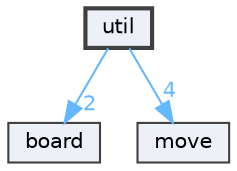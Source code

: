 digraph "util"
{
 // INTERACTIVE_SVG=YES
 // LATEX_PDF_SIZE
  bgcolor="transparent";
  edge [fontname=Helvetica,fontsize=10,labelfontname=Helvetica,labelfontsize=10];
  node [fontname=Helvetica,fontsize=10,shape=box,height=0.2,width=0.4];
  compound=true
  dir_23ec12649285f9fabf3a6b7380226c28 [label="util", fillcolor="#edf0f7", color="grey25", style="filled,bold", URL="dir_23ec12649285f9fabf3a6b7380226c28.html",tooltip=""];
  dir_7149141a7e3af1ee95dfb0598e371427 [label="board", fillcolor="#edf0f7", color="grey25", style="filled", URL="dir_7149141a7e3af1ee95dfb0598e371427.html",tooltip=""];
  dir_b422678e8bd9d4082bb7ab99dcee6677 [label="move", fillcolor="#edf0f7", color="grey25", style="filled", URL="dir_b422678e8bd9d4082bb7ab99dcee6677.html",tooltip=""];
  dir_23ec12649285f9fabf3a6b7380226c28->dir_7149141a7e3af1ee95dfb0598e371427 [headlabel="2", labeldistance=1.5 headhref="dir_000003_000000.html" href="dir_000003_000000.html" color="steelblue1" fontcolor="steelblue1"];
  dir_23ec12649285f9fabf3a6b7380226c28->dir_b422678e8bd9d4082bb7ab99dcee6677 [headlabel="4", labeldistance=1.5 headhref="dir_000003_000001.html" href="dir_000003_000001.html" color="steelblue1" fontcolor="steelblue1"];
}
